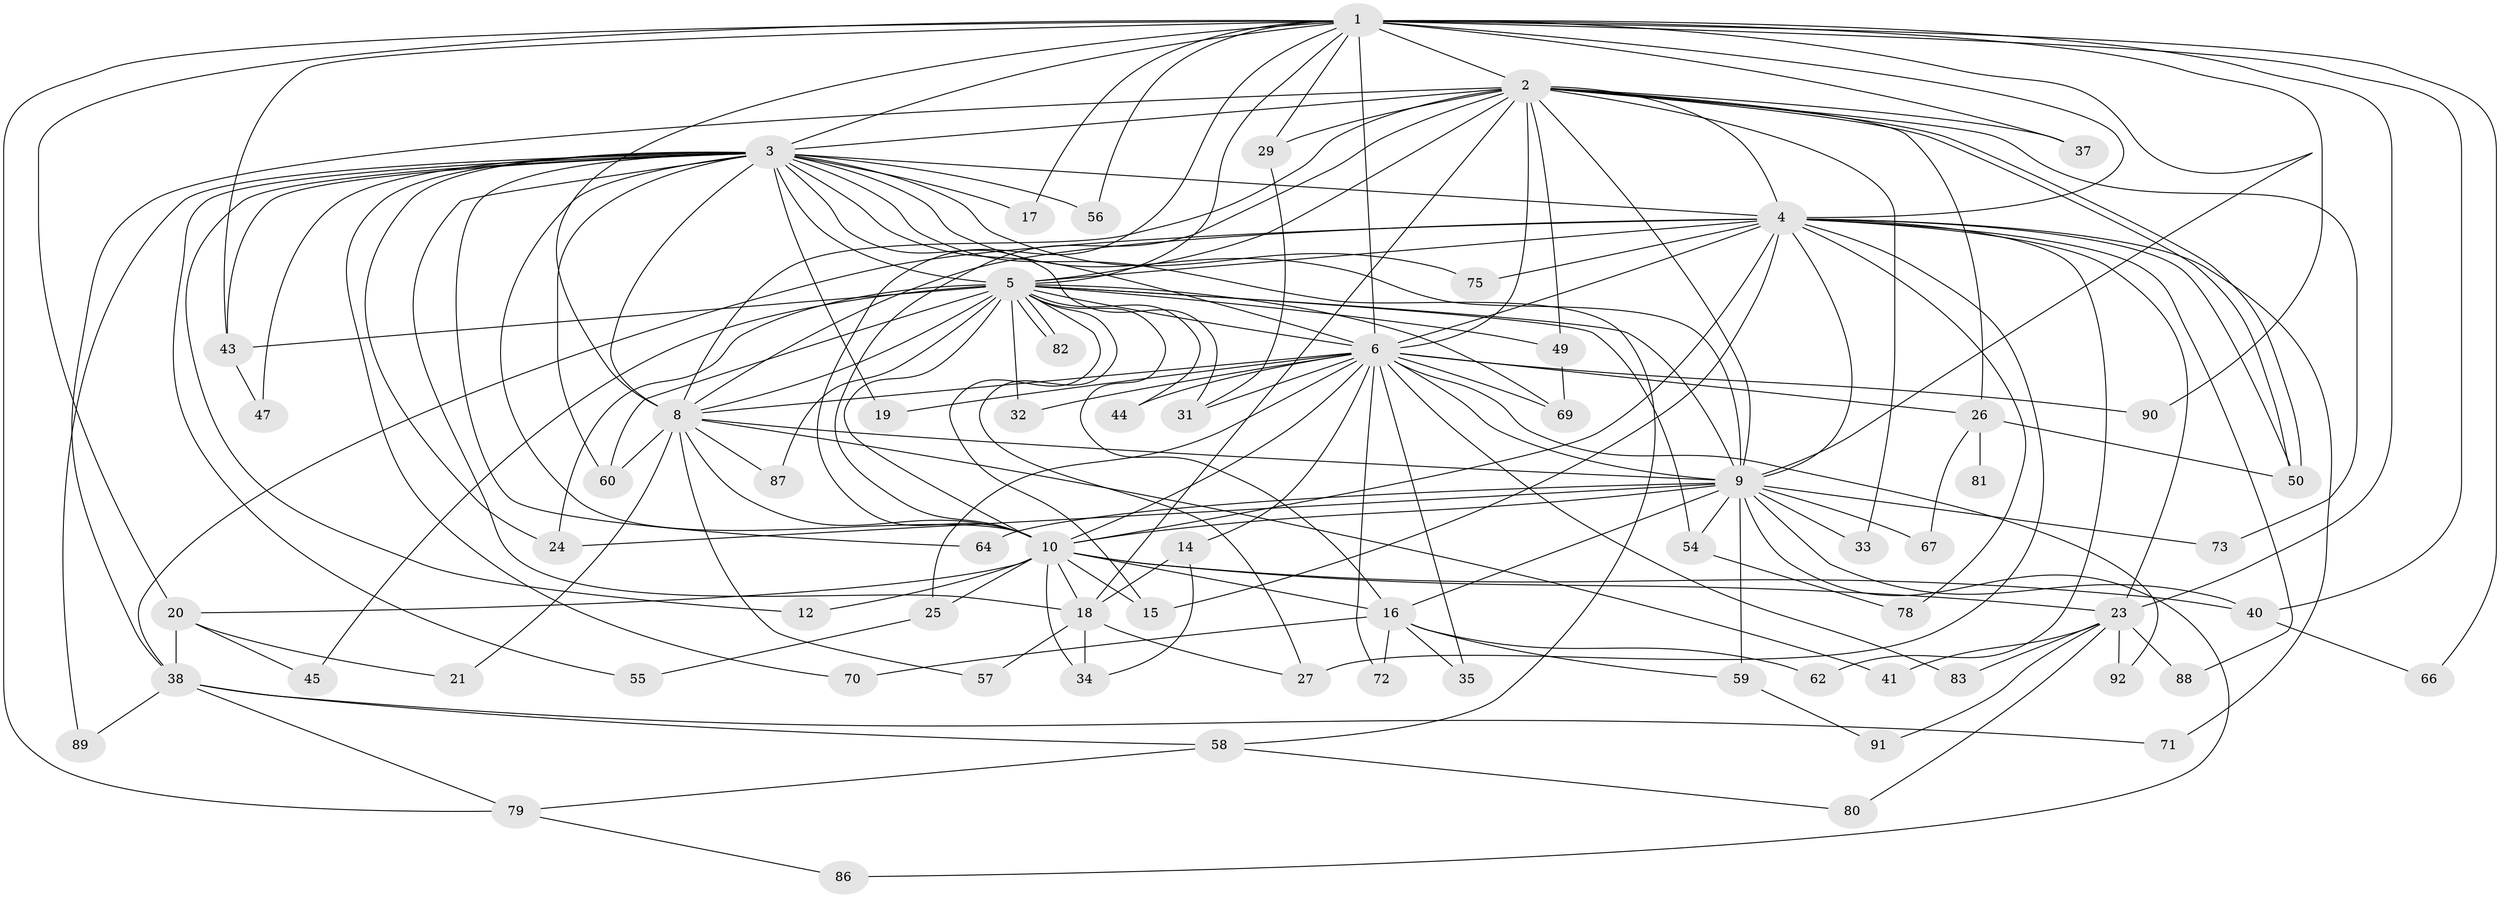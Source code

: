 // original degree distribution, {19: 0.02127659574468085, 20: 0.02127659574468085, 25: 0.02127659574468085, 16: 0.02127659574468085, 18: 0.02127659574468085, 3: 0.18085106382978725, 2: 0.5531914893617021, 4: 0.0851063829787234, 8: 0.010638297872340425, 7: 0.02127659574468085, 5: 0.031914893617021274, 6: 0.010638297872340425}
// Generated by graph-tools (version 1.1) at 2025/11/02/27/25 16:11:06]
// undirected, 69 vertices, 171 edges
graph export_dot {
graph [start="1"]
  node [color=gray90,style=filled];
  1 [super="+28"];
  2 [super="+63"];
  3 [super="+46"];
  4 [super="+53"];
  5 [super="+42"];
  6 [super="+7"];
  8 [super="+11"];
  9 [super="+13"];
  10;
  12;
  14 [super="+93"];
  15 [super="+22"];
  16 [super="+48"];
  17 [super="+68"];
  18 [super="+85"];
  19;
  20;
  21;
  23 [super="+39"];
  24;
  25 [super="+30"];
  26 [super="+61"];
  27 [super="+36"];
  29;
  31 [super="+51"];
  32;
  33;
  34 [super="+76"];
  35;
  37;
  38 [super="+74"];
  40 [super="+77"];
  41;
  43 [super="+52"];
  44;
  45;
  47;
  49;
  50;
  54;
  55;
  56;
  57;
  58;
  59;
  60 [super="+65"];
  62;
  64;
  66;
  67;
  69 [super="+84"];
  70;
  71;
  72;
  73;
  75;
  78;
  79 [super="+94"];
  80;
  81;
  82;
  83;
  86;
  87;
  88;
  89;
  90;
  91;
  92;
  1 -- 2;
  1 -- 3;
  1 -- 4;
  1 -- 5;
  1 -- 6 [weight=3];
  1 -- 8;
  1 -- 9;
  1 -- 10;
  1 -- 17 [weight=2];
  1 -- 20;
  1 -- 40;
  1 -- 43;
  1 -- 56;
  1 -- 66;
  1 -- 90;
  1 -- 23;
  1 -- 37;
  1 -- 29;
  1 -- 79;
  2 -- 3;
  2 -- 4;
  2 -- 5;
  2 -- 6 [weight=2];
  2 -- 8;
  2 -- 9;
  2 -- 10;
  2 -- 18 [weight=2];
  2 -- 26;
  2 -- 29;
  2 -- 33;
  2 -- 37;
  2 -- 38;
  2 -- 49;
  2 -- 50;
  2 -- 50;
  2 -- 73;
  3 -- 4;
  3 -- 5;
  3 -- 6 [weight=2];
  3 -- 8;
  3 -- 9;
  3 -- 10;
  3 -- 12;
  3 -- 17;
  3 -- 19;
  3 -- 31;
  3 -- 47;
  3 -- 55;
  3 -- 56;
  3 -- 58;
  3 -- 60;
  3 -- 64;
  3 -- 70;
  3 -- 75;
  3 -- 89;
  3 -- 24;
  3 -- 18;
  3 -- 43;
  4 -- 5;
  4 -- 6 [weight=2];
  4 -- 8 [weight=2];
  4 -- 9;
  4 -- 10;
  4 -- 15;
  4 -- 23;
  4 -- 62;
  4 -- 71;
  4 -- 75;
  4 -- 78;
  4 -- 88;
  4 -- 38;
  4 -- 50;
  4 -- 27;
  5 -- 6 [weight=2];
  5 -- 8 [weight=2];
  5 -- 9;
  5 -- 10;
  5 -- 16;
  5 -- 24;
  5 -- 27;
  5 -- 32;
  5 -- 43;
  5 -- 44;
  5 -- 45;
  5 -- 49;
  5 -- 54;
  5 -- 60;
  5 -- 82;
  5 -- 82;
  5 -- 87;
  5 -- 15;
  5 -- 69;
  6 -- 8 [weight=2];
  6 -- 9 [weight=2];
  6 -- 10 [weight=2];
  6 -- 19;
  6 -- 25 [weight=2];
  6 -- 32;
  6 -- 35;
  6 -- 44;
  6 -- 69;
  6 -- 83;
  6 -- 72;
  6 -- 14;
  6 -- 90;
  6 -- 26;
  6 -- 92;
  6 -- 31;
  8 -- 9 [weight=2];
  8 -- 10;
  8 -- 41;
  8 -- 57;
  8 -- 87;
  8 -- 60;
  8 -- 21;
  9 -- 10;
  9 -- 16;
  9 -- 24;
  9 -- 33;
  9 -- 54;
  9 -- 59;
  9 -- 67;
  9 -- 73;
  9 -- 86;
  9 -- 64;
  9 -- 40;
  10 -- 12;
  10 -- 15;
  10 -- 18;
  10 -- 20;
  10 -- 23;
  10 -- 25;
  10 -- 34;
  10 -- 40;
  10 -- 16;
  14 -- 34;
  14 -- 18;
  16 -- 35;
  16 -- 59;
  16 -- 62;
  16 -- 70;
  16 -- 72;
  18 -- 27;
  18 -- 57;
  18 -- 34;
  20 -- 21;
  20 -- 38;
  20 -- 45;
  23 -- 41;
  23 -- 83;
  23 -- 88;
  23 -- 80;
  23 -- 91;
  23 -- 92;
  25 -- 55;
  26 -- 81 [weight=2];
  26 -- 67;
  26 -- 50;
  29 -- 31;
  38 -- 58;
  38 -- 71;
  38 -- 89;
  38 -- 79;
  40 -- 66;
  43 -- 47;
  49 -- 69;
  54 -- 78;
  58 -- 79;
  58 -- 80;
  59 -- 91;
  79 -- 86;
}
